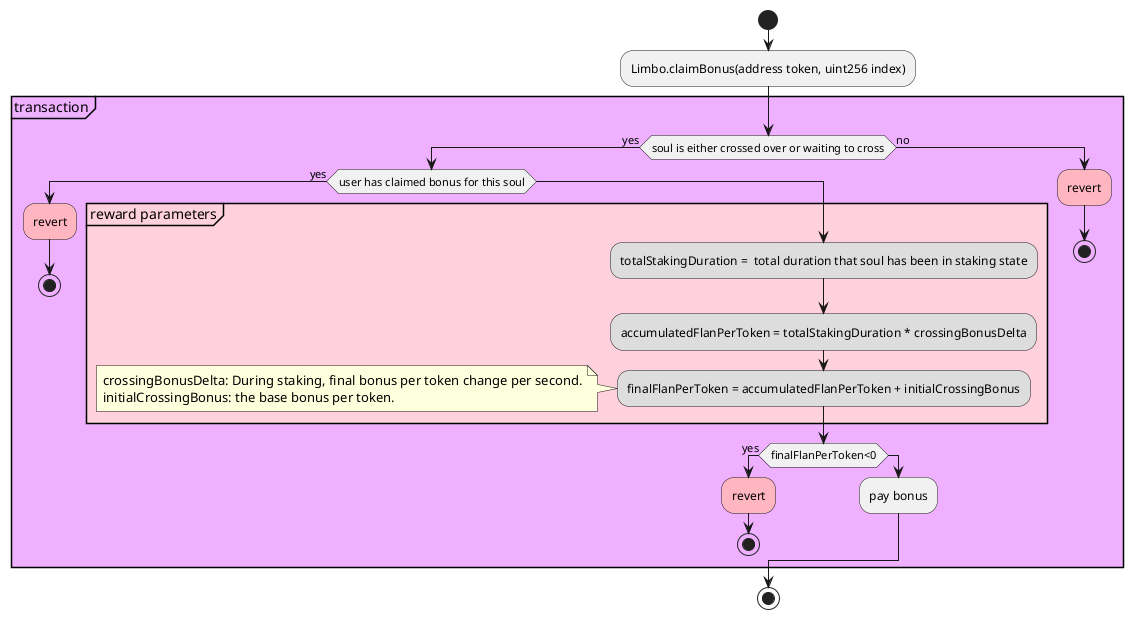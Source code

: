 @startuml
!define yoghurt #eeb0ff
start
:Limbo.claimBonus(address token, uint256 index);
partition yoghurt "transaction"{
if(soul is either crossed over or waiting to cross) then (yes)
    if(user has claimed bonus for this soul) then (yes)
        #lightpink:revert;
        stop
    else
        'main sequence
        partition #ffd1dc "reward parameters"{
            #DDDDDD:totalStakingDuration =  total duration that soul has been in staking state;
            #DDDDDD:accumulatedFlanPerToken = totalStakingDuration * crossingBonusDelta;
            #DDDDDD:finalFlanPerToken = accumulatedFlanPerToken + initialCrossingBonus;
        }
        note left
            crossingBonusDelta: During staking, final bonus per token change per second.
            initialCrossingBonus: the base bonus per token.
        end note
        if(finalFlanPerToken<0) then (yes)
            #lightpink:revert;
            stop
        else
            :pay bonus;
        endif
    endif
else (no)
    #lightpink:revert;
    stop
endif
}
stop
@enduml